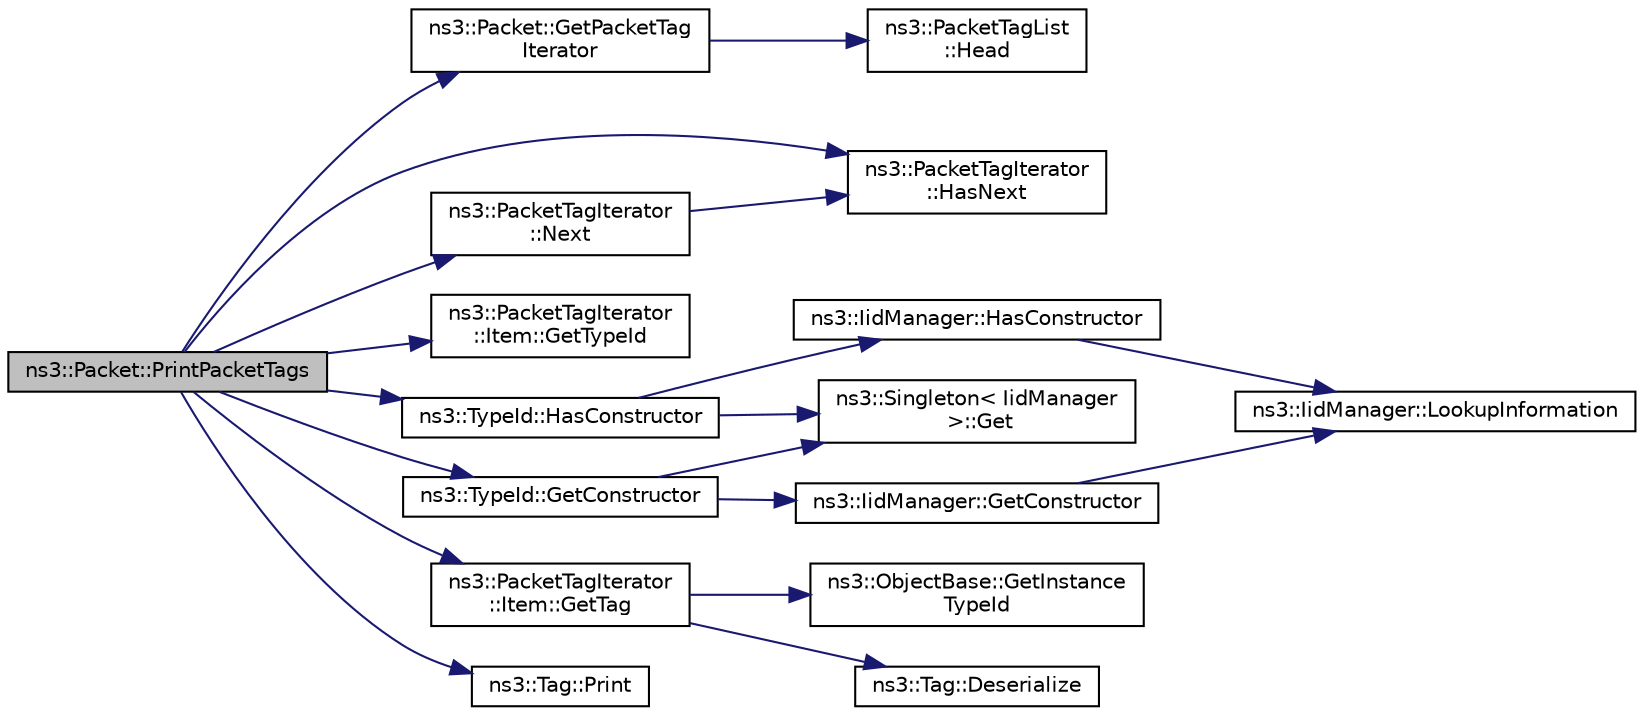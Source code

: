 digraph "ns3::Packet::PrintPacketTags"
{
  edge [fontname="Helvetica",fontsize="10",labelfontname="Helvetica",labelfontsize="10"];
  node [fontname="Helvetica",fontsize="10",shape=record];
  rankdir="LR";
  Node1 [label="ns3::Packet::PrintPacketTags",height=0.2,width=0.4,color="black", fillcolor="grey75", style="filled", fontcolor="black"];
  Node1 -> Node2 [color="midnightblue",fontsize="10",style="solid"];
  Node2 [label="ns3::Packet::GetPacketTag\lIterator",height=0.2,width=0.4,color="black", fillcolor="white", style="filled",URL="$dd/d7a/classns3_1_1Packet.html#a9a06a61555a35fcad20638e6a7dfbeaa",tooltip="Returns an object which can be used to iterate over the list of packet tags. "];
  Node2 -> Node3 [color="midnightblue",fontsize="10",style="solid"];
  Node3 [label="ns3::PacketTagList\l::Head",height=0.2,width=0.4,color="black", fillcolor="white", style="filled",URL="$dd/d19/classns3_1_1PacketTagList.html#a134ba1f369de24c2a5bea79bbfec16d3"];
  Node1 -> Node4 [color="midnightblue",fontsize="10",style="solid"];
  Node4 [label="ns3::PacketTagIterator\l::HasNext",height=0.2,width=0.4,color="black", fillcolor="white", style="filled",URL="$d4/d6e/classns3_1_1PacketTagIterator.html#a242c5fb08749ee8debc0c1aee2523f00"];
  Node1 -> Node5 [color="midnightblue",fontsize="10",style="solid"];
  Node5 [label="ns3::PacketTagIterator\l::Next",height=0.2,width=0.4,color="black", fillcolor="white", style="filled",URL="$d4/d6e/classns3_1_1PacketTagIterator.html#a0bd06e173562fe9702931ae652dcfb43"];
  Node5 -> Node4 [color="midnightblue",fontsize="10",style="solid"];
  Node1 -> Node6 [color="midnightblue",fontsize="10",style="solid"];
  Node6 [label="ns3::PacketTagIterator\l::Item::GetTypeId",height=0.2,width=0.4,color="black", fillcolor="white", style="filled",URL="$d9/d0c/classns3_1_1PacketTagIterator_1_1Item.html#a673f4e4aa0f673c77c248e04acef74ba"];
  Node1 -> Node7 [color="midnightblue",fontsize="10",style="solid"];
  Node7 [label="ns3::TypeId::HasConstructor",height=0.2,width=0.4,color="black", fillcolor="white", style="filled",URL="$d6/d11/classns3_1_1TypeId.html#a8141b06af599cd43c9bd60aede0abf93"];
  Node7 -> Node8 [color="midnightblue",fontsize="10",style="solid"];
  Node8 [label="ns3::Singleton\< IidManager\l \>::Get",height=0.2,width=0.4,color="black", fillcolor="white", style="filled",URL="$d8/d77/classns3_1_1Singleton.html#a80a2cd3c25a27ea72add7a9f7a141ffa"];
  Node7 -> Node9 [color="midnightblue",fontsize="10",style="solid"];
  Node9 [label="ns3::IidManager::HasConstructor",height=0.2,width=0.4,color="black", fillcolor="white", style="filled",URL="$d4/d1c/classns3_1_1IidManager.html#a759cf8eee2b979be469d204c66b97980"];
  Node9 -> Node10 [color="midnightblue",fontsize="10",style="solid"];
  Node10 [label="ns3::IidManager::LookupInformation",height=0.2,width=0.4,color="black", fillcolor="white", style="filled",URL="$d4/d1c/classns3_1_1IidManager.html#a6b1f4ba2815dba27a377e8a8db2384cf"];
  Node1 -> Node11 [color="midnightblue",fontsize="10",style="solid"];
  Node11 [label="ns3::TypeId::GetConstructor",height=0.2,width=0.4,color="black", fillcolor="white", style="filled",URL="$d6/d11/classns3_1_1TypeId.html#ad9b0bc71ee7593a1ff23ff8d53938e95"];
  Node11 -> Node8 [color="midnightblue",fontsize="10",style="solid"];
  Node11 -> Node12 [color="midnightblue",fontsize="10",style="solid"];
  Node12 [label="ns3::IidManager::GetConstructor",height=0.2,width=0.4,color="black", fillcolor="white", style="filled",URL="$d4/d1c/classns3_1_1IidManager.html#ab10b30abe7efc5456b7930aab8638280"];
  Node12 -> Node10 [color="midnightblue",fontsize="10",style="solid"];
  Node1 -> Node13 [color="midnightblue",fontsize="10",style="solid"];
  Node13 [label="ns3::PacketTagIterator\l::Item::GetTag",height=0.2,width=0.4,color="black", fillcolor="white", style="filled",URL="$d9/d0c/classns3_1_1PacketTagIterator_1_1Item.html#ad40cb067213ccac56be950f9b53a0d8c"];
  Node13 -> Node14 [color="midnightblue",fontsize="10",style="solid"];
  Node14 [label="ns3::ObjectBase::GetInstance\lTypeId",height=0.2,width=0.4,color="black", fillcolor="white", style="filled",URL="$d2/dac/classns3_1_1ObjectBase.html#abe5b43a6f5b99a92a4c3122db31f06fb"];
  Node13 -> Node15 [color="midnightblue",fontsize="10",style="solid"];
  Node15 [label="ns3::Tag::Deserialize",height=0.2,width=0.4,color="black", fillcolor="white", style="filled",URL="$d0/d79/classns3_1_1Tag.html#ae166b7f816bcbdef44dbeb636c9fa712"];
  Node1 -> Node16 [color="midnightblue",fontsize="10",style="solid"];
  Node16 [label="ns3::Tag::Print",height=0.2,width=0.4,color="black", fillcolor="white", style="filled",URL="$d0/d79/classns3_1_1Tag.html#acede040468ac809d0843e66e846ed8c4"];
}
